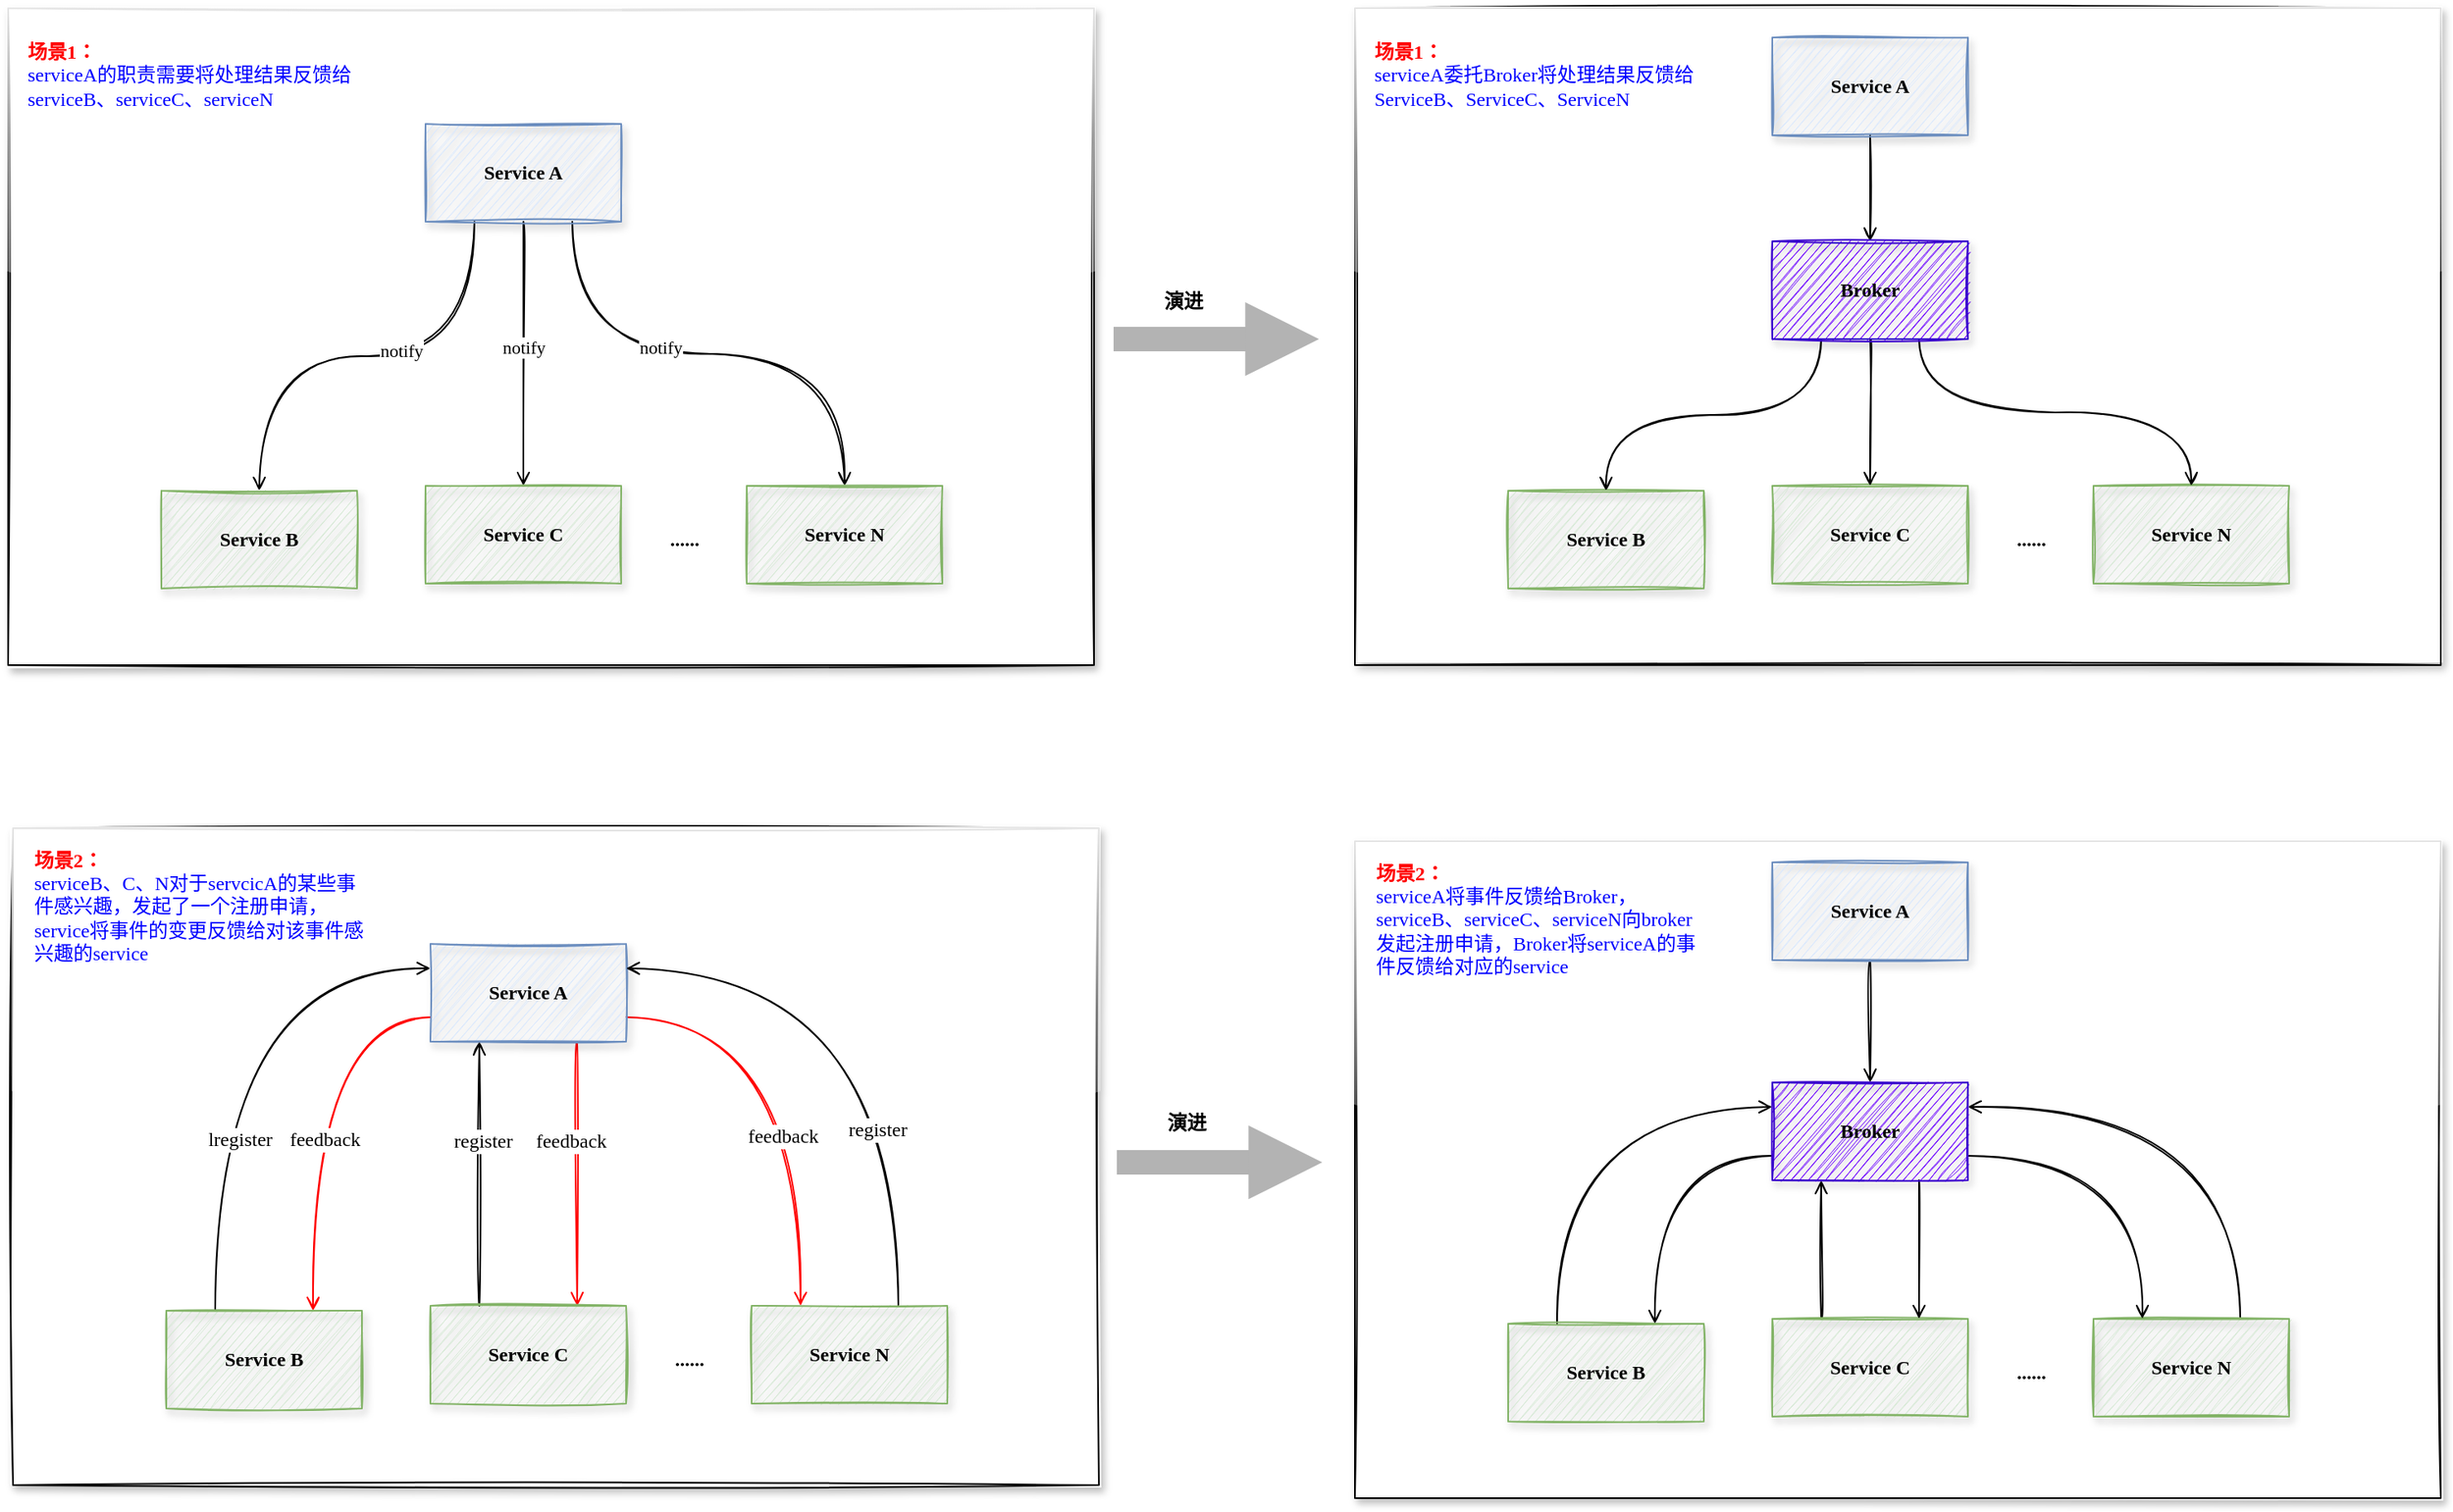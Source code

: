 <mxfile version="20.3.2" type="github">
  <diagram id="xd_ivLJh1A_-zqhclp_y" name="Page-1">
    <mxGraphModel dx="860" dy="485" grid="0" gridSize="10" guides="1" tooltips="1" connect="1" arrows="1" fold="1" page="1" pageScale="1" pageWidth="827" pageHeight="1169" math="0" shadow="0">
      <root>
        <mxCell id="0" />
        <mxCell id="1" parent="0" />
        <mxCell id="wBiFnpuhDJ96sovLaJxK-18" value="" style="rounded=0;whiteSpace=wrap;html=1;shadow=1;sketch=1;fontFamily=Indie Flower;fontSource=https%3A%2F%2Ffonts.googleapis.com%2Fcss%3Ffamily%3DIndie%2BFlower;glass=1;" vertex="1" parent="1">
          <mxGeometry x="84" y="40" width="666" height="403" as="geometry" />
        </mxCell>
        <mxCell id="wBiFnpuhDJ96sovLaJxK-11" style="edgeStyle=orthogonalEdgeStyle;orthogonalLoop=1;jettySize=auto;html=1;exitX=0.25;exitY=1;exitDx=0;exitDy=0;entryX=0.5;entryY=0;entryDx=0;entryDy=0;fontFamily=Indie Flower;fontSource=https%3A%2F%2Ffonts.googleapis.com%2Fcss%3Ffamily%3DIndie%2BFlower;endArrow=open;endFill=0;curved=1;sketch=1;shadow=0;" edge="1" parent="1" source="wBiFnpuhDJ96sovLaJxK-5" target="wBiFnpuhDJ96sovLaJxK-6">
          <mxGeometry relative="1" as="geometry" />
        </mxCell>
        <mxCell id="wBiFnpuhDJ96sovLaJxK-15" value="notify" style="edgeLabel;html=1;align=center;verticalAlign=middle;resizable=0;points=[];fontFamily=Indie Flower;" vertex="1" connectable="0" parent="wBiFnpuhDJ96sovLaJxK-11">
          <mxGeometry x="-0.143" y="-4" relative="1" as="geometry">
            <mxPoint as="offset" />
          </mxGeometry>
        </mxCell>
        <mxCell id="wBiFnpuhDJ96sovLaJxK-12" style="edgeStyle=orthogonalEdgeStyle;curved=1;sketch=1;orthogonalLoop=1;jettySize=auto;html=1;exitX=0.5;exitY=1;exitDx=0;exitDy=0;shadow=0;fontFamily=Indie Flower;fontSource=https%3A%2F%2Ffonts.googleapis.com%2Fcss%3Ffamily%3DIndie%2BFlower;endArrow=open;endFill=0;" edge="1" parent="1" source="wBiFnpuhDJ96sovLaJxK-5" target="wBiFnpuhDJ96sovLaJxK-9">
          <mxGeometry relative="1" as="geometry" />
        </mxCell>
        <mxCell id="wBiFnpuhDJ96sovLaJxK-16" value="notify" style="edgeLabel;html=1;align=center;verticalAlign=middle;resizable=0;points=[];fontFamily=Indie Flower;" vertex="1" connectable="0" parent="wBiFnpuhDJ96sovLaJxK-12">
          <mxGeometry x="-0.086" y="-1" relative="1" as="geometry">
            <mxPoint x="1" y="3" as="offset" />
          </mxGeometry>
        </mxCell>
        <mxCell id="wBiFnpuhDJ96sovLaJxK-13" style="edgeStyle=orthogonalEdgeStyle;curved=1;sketch=1;orthogonalLoop=1;jettySize=auto;html=1;exitX=0.75;exitY=1;exitDx=0;exitDy=0;shadow=0;fontFamily=Indie Flower;fontSource=https%3A%2F%2Ffonts.googleapis.com%2Fcss%3Ffamily%3DIndie%2BFlower;endArrow=open;endFill=0;" edge="1" parent="1" source="wBiFnpuhDJ96sovLaJxK-5" target="wBiFnpuhDJ96sovLaJxK-10">
          <mxGeometry relative="1" as="geometry" />
        </mxCell>
        <mxCell id="wBiFnpuhDJ96sovLaJxK-17" value="notify" style="edgeLabel;html=1;align=center;verticalAlign=middle;resizable=0;points=[];fontFamily=Indie Flower;" vertex="1" connectable="0" parent="wBiFnpuhDJ96sovLaJxK-13">
          <mxGeometry x="-0.089" relative="1" as="geometry">
            <mxPoint x="-15" y="-4" as="offset" />
          </mxGeometry>
        </mxCell>
        <mxCell id="wBiFnpuhDJ96sovLaJxK-5" value="&lt;b&gt;Service A&lt;/b&gt;" style="rounded=0;whiteSpace=wrap;html=1;fillColor=#dae8fc;strokeColor=#6c8ebf;sketch=1;shadow=1;fontFamily=Indie Flower;fontSource=https%3A%2F%2Ffonts.googleapis.com%2Fcss%3Ffamily%3DIndie%2BFlower;" vertex="1" parent="1">
          <mxGeometry x="340" y="111" width="120" height="60" as="geometry" />
        </mxCell>
        <mxCell id="wBiFnpuhDJ96sovLaJxK-6" value="&lt;b&gt;&lt;font data-font-src=&quot;https://fonts.googleapis.com/css?family=Indie+Flower&quot; face=&quot;Indie Flower&quot;&gt;Service B&lt;/font&gt;&lt;/b&gt;" style="rounded=0;whiteSpace=wrap;html=1;sketch=1;shadow=1;fillColor=#d5e8d4;strokeColor=#82b366;" vertex="1" parent="1">
          <mxGeometry x="178" y="336" width="120" height="60" as="geometry" />
        </mxCell>
        <mxCell id="wBiFnpuhDJ96sovLaJxK-9" value="&lt;b&gt;&lt;font data-font-src=&quot;https://fonts.googleapis.com/css?family=Indie+Flower&quot; face=&quot;Indie Flower&quot;&gt;Service C&lt;/font&gt;&lt;/b&gt;" style="rounded=0;whiteSpace=wrap;html=1;sketch=1;shadow=1;fillColor=#d5e8d4;strokeColor=#82b366;" vertex="1" parent="1">
          <mxGeometry x="340" y="333" width="120" height="60" as="geometry" />
        </mxCell>
        <mxCell id="wBiFnpuhDJ96sovLaJxK-10" value="&lt;b&gt;&lt;font data-font-src=&quot;https://fonts.googleapis.com/css?family=Indie+Flower&quot; face=&quot;Indie Flower&quot;&gt;Service N&lt;/font&gt;&lt;/b&gt;" style="rounded=0;whiteSpace=wrap;html=1;sketch=1;shadow=1;fillColor=#d5e8d4;strokeColor=#82b366;" vertex="1" parent="1">
          <mxGeometry x="537" y="333" width="120" height="60" as="geometry" />
        </mxCell>
        <mxCell id="wBiFnpuhDJ96sovLaJxK-14" value="......" style="text;html=1;strokeColor=none;fillColor=none;align=center;verticalAlign=middle;whiteSpace=wrap;rounded=0;shadow=1;sketch=1;fontFamily=Indie Flower;fontSource=https%3A%2F%2Ffonts.googleapis.com%2Fcss%3Ffamily%3DIndie%2BFlower;fontStyle=1" vertex="1" parent="1">
          <mxGeometry x="479" y="351" width="40" height="30" as="geometry" />
        </mxCell>
        <mxCell id="wBiFnpuhDJ96sovLaJxK-19" value="&lt;b&gt;&lt;font color=&quot;#ff0000&quot;&gt;场景1：&lt;/font&gt;&lt;br&gt;&lt;/b&gt;&lt;font data-font-src=&quot;https://fonts.googleapis.com/css?family=Indie+Flower&quot; style=&quot;font-size: 12px;&quot;&gt;serviceA&lt;/font&gt;的职责需要将处理结果反馈给&lt;font data-font-src=&quot;https://fonts.googleapis.com/css?family=Indie+Flower&quot;&gt;serviceB&lt;/font&gt;、&lt;font data-font-src=&quot;https://fonts.googleapis.com/css?family=Indie+Flower&quot;&gt;serviceC&lt;/font&gt;、&lt;font data-font-src=&quot;https://fonts.googleapis.com/css?family=Indie+Flower&quot;&gt;serviceN&lt;/font&gt;" style="text;html=1;strokeColor=none;fillColor=none;align=left;verticalAlign=middle;whiteSpace=wrap;rounded=0;shadow=1;glass=1;sketch=1;fontFamily=ZCOOL KuaiLe;fontSource=https%3A%2F%2Ffonts.googleapis.com%2Fcss%3Ffamily%3DZCOOL%2BKuaiLe;fontColor=#0000FF;" vertex="1" parent="1">
          <mxGeometry x="94" y="58" width="208" height="46" as="geometry" />
        </mxCell>
        <mxCell id="wBiFnpuhDJ96sovLaJxK-20" value="" style="rounded=0;whiteSpace=wrap;html=1;shadow=1;sketch=1;fontFamily=Indie Flower;fontSource=https%3A%2F%2Ffonts.googleapis.com%2Fcss%3Ffamily%3DIndie%2BFlower;glass=1;" vertex="1" parent="1">
          <mxGeometry x="87" y="543" width="666" height="403" as="geometry" />
        </mxCell>
        <mxCell id="wBiFnpuhDJ96sovLaJxK-40" style="edgeStyle=orthogonalEdgeStyle;curved=1;sketch=1;orthogonalLoop=1;jettySize=auto;html=1;exitX=0;exitY=0.75;exitDx=0;exitDy=0;entryX=0.75;entryY=0;entryDx=0;entryDy=0;shadow=0;fontFamily=Indie Flower;fontSource=https%3A%2F%2Ffonts.googleapis.com%2Fcss%3Ffamily%3DIndie%2BFlower;fontSize=12;fontColor=#000000;endArrow=open;endFill=0;strokeColor=#FF0000;" edge="1" parent="1" source="wBiFnpuhDJ96sovLaJxK-27" target="wBiFnpuhDJ96sovLaJxK-28">
          <mxGeometry relative="1" as="geometry" />
        </mxCell>
        <mxCell id="wBiFnpuhDJ96sovLaJxK-43" value="feedback" style="edgeLabel;html=1;align=center;verticalAlign=middle;resizable=0;points=[];fontSize=12;fontFamily=Indie Flower;fontColor=#000000;" vertex="1" connectable="0" parent="wBiFnpuhDJ96sovLaJxK-40">
          <mxGeometry x="0.167" y="7" relative="1" as="geometry">
            <mxPoint as="offset" />
          </mxGeometry>
        </mxCell>
        <mxCell id="wBiFnpuhDJ96sovLaJxK-41" style="edgeStyle=orthogonalEdgeStyle;curved=1;sketch=1;orthogonalLoop=1;jettySize=auto;html=1;exitX=0.75;exitY=1;exitDx=0;exitDy=0;entryX=0.75;entryY=0;entryDx=0;entryDy=0;shadow=0;strokeColor=#FF0000;fontFamily=Indie Flower;fontSource=https%3A%2F%2Ffonts.googleapis.com%2Fcss%3Ffamily%3DIndie%2BFlower;fontSize=12;fontColor=#000000;endArrow=open;endFill=0;" edge="1" parent="1" source="wBiFnpuhDJ96sovLaJxK-27" target="wBiFnpuhDJ96sovLaJxK-29">
          <mxGeometry relative="1" as="geometry" />
        </mxCell>
        <mxCell id="wBiFnpuhDJ96sovLaJxK-44" value="feedback" style="edgeLabel;html=1;align=center;verticalAlign=middle;resizable=0;points=[];fontSize=12;fontFamily=Indie Flower;fontColor=#000000;" vertex="1" connectable="0" parent="wBiFnpuhDJ96sovLaJxK-41">
          <mxGeometry x="-0.268" y="-3" relative="1" as="geometry">
            <mxPoint x="-1" y="1" as="offset" />
          </mxGeometry>
        </mxCell>
        <mxCell id="wBiFnpuhDJ96sovLaJxK-42" style="edgeStyle=orthogonalEdgeStyle;curved=1;sketch=1;orthogonalLoop=1;jettySize=auto;html=1;exitX=1;exitY=0.75;exitDx=0;exitDy=0;entryX=0.25;entryY=0;entryDx=0;entryDy=0;shadow=0;strokeColor=#FF0000;fontFamily=Indie Flower;fontSource=https%3A%2F%2Ffonts.googleapis.com%2Fcss%3Ffamily%3DIndie%2BFlower;fontSize=12;fontColor=#000000;endArrow=open;endFill=0;" edge="1" parent="1" source="wBiFnpuhDJ96sovLaJxK-27" target="wBiFnpuhDJ96sovLaJxK-30">
          <mxGeometry relative="1" as="geometry" />
        </mxCell>
        <mxCell id="wBiFnpuhDJ96sovLaJxK-45" value="feedback" style="edgeLabel;html=1;align=center;verticalAlign=middle;resizable=0;points=[];fontSize=12;fontFamily=Indie Flower;fontColor=#000000;" vertex="1" connectable="0" parent="wBiFnpuhDJ96sovLaJxK-42">
          <mxGeometry x="0.266" y="-11" relative="1" as="geometry">
            <mxPoint as="offset" />
          </mxGeometry>
        </mxCell>
        <mxCell id="wBiFnpuhDJ96sovLaJxK-27" value="&lt;b&gt;Service A&lt;/b&gt;" style="rounded=0;whiteSpace=wrap;html=1;fillColor=#dae8fc;strokeColor=#6c8ebf;sketch=1;shadow=1;fontFamily=Indie Flower;fontSource=https%3A%2F%2Ffonts.googleapis.com%2Fcss%3Ffamily%3DIndie%2BFlower;" vertex="1" parent="1">
          <mxGeometry x="343" y="614" width="120" height="60" as="geometry" />
        </mxCell>
        <mxCell id="wBiFnpuhDJ96sovLaJxK-33" style="edgeStyle=orthogonalEdgeStyle;curved=1;sketch=1;orthogonalLoop=1;jettySize=auto;html=1;exitX=0.25;exitY=0;exitDx=0;exitDy=0;entryX=0;entryY=0.25;entryDx=0;entryDy=0;shadow=0;fontFamily=Indie Flower;fontSource=https%3A%2F%2Ffonts.googleapis.com%2Fcss%3Ffamily%3DIndie%2BFlower;fontSize=12;fontColor=#0000FF;endArrow=open;endFill=0;" edge="1" parent="1" source="wBiFnpuhDJ96sovLaJxK-28" target="wBiFnpuhDJ96sovLaJxK-27">
          <mxGeometry relative="1" as="geometry" />
        </mxCell>
        <mxCell id="wBiFnpuhDJ96sovLaJxK-37" value="lregister" style="edgeLabel;html=1;align=center;verticalAlign=middle;resizable=0;points=[];fontSize=12;fontFamily=Indie Flower;fontColor=#000000;" vertex="1" connectable="0" parent="wBiFnpuhDJ96sovLaJxK-33">
          <mxGeometry x="-0.383" y="-15" relative="1" as="geometry">
            <mxPoint as="offset" />
          </mxGeometry>
        </mxCell>
        <mxCell id="wBiFnpuhDJ96sovLaJxK-28" value="&lt;b&gt;&lt;font data-font-src=&quot;https://fonts.googleapis.com/css?family=Indie+Flower&quot; face=&quot;Indie Flower&quot;&gt;Service B&lt;/font&gt;&lt;/b&gt;" style="rounded=0;whiteSpace=wrap;html=1;sketch=1;shadow=1;fillColor=#d5e8d4;strokeColor=#82b366;" vertex="1" parent="1">
          <mxGeometry x="181" y="839" width="120" height="60" as="geometry" />
        </mxCell>
        <mxCell id="wBiFnpuhDJ96sovLaJxK-34" style="edgeStyle=orthogonalEdgeStyle;curved=1;sketch=1;orthogonalLoop=1;jettySize=auto;html=1;exitX=0.25;exitY=0;exitDx=0;exitDy=0;shadow=0;fontFamily=Indie Flower;fontSource=https%3A%2F%2Ffonts.googleapis.com%2Fcss%3Ffamily%3DIndie%2BFlower;fontSize=12;fontColor=#0000FF;endArrow=open;endFill=0;entryX=0.25;entryY=1;entryDx=0;entryDy=0;" edge="1" parent="1" source="wBiFnpuhDJ96sovLaJxK-29" target="wBiFnpuhDJ96sovLaJxK-27">
          <mxGeometry relative="1" as="geometry" />
        </mxCell>
        <mxCell id="wBiFnpuhDJ96sovLaJxK-38" value="register" style="edgeLabel;html=1;align=center;verticalAlign=middle;resizable=0;points=[];fontSize=12;fontFamily=Indie Flower;fontColor=#000000;" vertex="1" connectable="0" parent="wBiFnpuhDJ96sovLaJxK-34">
          <mxGeometry x="0.189" y="-1" relative="1" as="geometry">
            <mxPoint x="1" y="-5" as="offset" />
          </mxGeometry>
        </mxCell>
        <mxCell id="wBiFnpuhDJ96sovLaJxK-29" value="&lt;b&gt;&lt;font data-font-src=&quot;https://fonts.googleapis.com/css?family=Indie+Flower&quot; face=&quot;Indie Flower&quot;&gt;Service C&lt;/font&gt;&lt;/b&gt;" style="rounded=0;whiteSpace=wrap;html=1;sketch=1;shadow=1;fillColor=#d5e8d4;strokeColor=#82b366;" vertex="1" parent="1">
          <mxGeometry x="343" y="836" width="120" height="60" as="geometry" />
        </mxCell>
        <mxCell id="wBiFnpuhDJ96sovLaJxK-35" style="edgeStyle=orthogonalEdgeStyle;curved=1;sketch=1;orthogonalLoop=1;jettySize=auto;html=1;exitX=0.75;exitY=0;exitDx=0;exitDy=0;entryX=1;entryY=0.25;entryDx=0;entryDy=0;shadow=0;fontFamily=Indie Flower;fontSource=https%3A%2F%2Ffonts.googleapis.com%2Fcss%3Ffamily%3DIndie%2BFlower;fontSize=12;fontColor=#0000FF;endArrow=open;endFill=0;" edge="1" parent="1" source="wBiFnpuhDJ96sovLaJxK-30" target="wBiFnpuhDJ96sovLaJxK-27">
          <mxGeometry relative="1" as="geometry" />
        </mxCell>
        <mxCell id="wBiFnpuhDJ96sovLaJxK-39" value="register" style="edgeLabel;html=1;align=center;verticalAlign=middle;resizable=0;points=[];fontSize=12;fontFamily=Indie Flower;fontColor=#000000;" vertex="1" connectable="0" parent="wBiFnpuhDJ96sovLaJxK-35">
          <mxGeometry x="-0.397" y="14" relative="1" as="geometry">
            <mxPoint x="1" y="5" as="offset" />
          </mxGeometry>
        </mxCell>
        <mxCell id="wBiFnpuhDJ96sovLaJxK-30" value="&lt;b&gt;&lt;font data-font-src=&quot;https://fonts.googleapis.com/css?family=Indie+Flower&quot; face=&quot;Indie Flower&quot;&gt;Service N&lt;/font&gt;&lt;/b&gt;" style="rounded=0;whiteSpace=wrap;html=1;sketch=1;shadow=1;fillColor=#d5e8d4;strokeColor=#82b366;" vertex="1" parent="1">
          <mxGeometry x="540" y="836" width="120" height="60" as="geometry" />
        </mxCell>
        <mxCell id="wBiFnpuhDJ96sovLaJxK-31" value="......" style="text;html=1;strokeColor=none;fillColor=none;align=center;verticalAlign=middle;whiteSpace=wrap;rounded=0;shadow=1;sketch=1;fontFamily=Indie Flower;fontSource=https%3A%2F%2Ffonts.googleapis.com%2Fcss%3Ffamily%3DIndie%2BFlower;fontStyle=1" vertex="1" parent="1">
          <mxGeometry x="482" y="854" width="40" height="30" as="geometry" />
        </mxCell>
        <mxCell id="wBiFnpuhDJ96sovLaJxK-32" value="&lt;b&gt;&lt;font color=&quot;#ff0000&quot;&gt;场景2：&lt;/font&gt;&lt;br&gt;&lt;/b&gt;&lt;font data-font-src=&quot;https://fonts.googleapis.com/css?family=Indie+Flower&quot; style=&quot;font-size: 12px;&quot;&gt;serviceB、C、N对于servcicA的某些事件感兴趣，发起了一个注册申请，service将事件的变更反馈给对该事件感兴趣的service&lt;/font&gt;" style="text;html=1;strokeColor=none;fillColor=none;align=left;verticalAlign=middle;whiteSpace=wrap;rounded=0;shadow=1;glass=1;sketch=1;fontFamily=ZCOOL KuaiLe;fontSource=https%3A%2F%2Ffonts.googleapis.com%2Fcss%3Ffamily%3DZCOOL%2BKuaiLe;fontColor=#0000FF;" vertex="1" parent="1">
          <mxGeometry x="98" y="576" width="207" height="30" as="geometry" />
        </mxCell>
        <mxCell id="wBiFnpuhDJ96sovLaJxK-46" value="" style="endArrow=block;html=1;rounded=0;sketch=0;strokeColor=#B3B3B3;strokeWidth=15;endFill=1;shadow=0;fontFamily=ZCOOL KuaiLe;fontSource=https%3A%2F%2Ffonts.googleapis.com%2Fcss%3Ffamily%3DZCOOL%2BKuaiLe;fontSize=12;fontColor=#000000;curved=1;" edge="1" parent="1">
          <mxGeometry relative="1" as="geometry">
            <mxPoint x="762" y="243" as="sourcePoint" />
            <mxPoint x="888" y="243" as="targetPoint" />
          </mxGeometry>
        </mxCell>
        <mxCell id="wBiFnpuhDJ96sovLaJxK-47" value="" style="endArrow=block;html=1;rounded=0;sketch=0;strokeColor=#B3B3B3;strokeWidth=15;endFill=1;shadow=0;fontFamily=ZCOOL KuaiLe;fontSource=https%3A%2F%2Ffonts.googleapis.com%2Fcss%3Ffamily%3DZCOOL%2BKuaiLe;fontSize=12;fontColor=#000000;curved=1;" edge="1" parent="1">
          <mxGeometry relative="1" as="geometry">
            <mxPoint x="764" y="748" as="sourcePoint" />
            <mxPoint x="890" y="748" as="targetPoint" />
          </mxGeometry>
        </mxCell>
        <mxCell id="wBiFnpuhDJ96sovLaJxK-48" value="" style="rounded=0;whiteSpace=wrap;html=1;shadow=1;sketch=1;fontFamily=Indie Flower;fontSource=https%3A%2F%2Ffonts.googleapis.com%2Fcss%3Ffamily%3DIndie%2BFlower;glass=1;" vertex="1" parent="1">
          <mxGeometry x="910" y="40" width="666" height="403" as="geometry" />
        </mxCell>
        <mxCell id="wBiFnpuhDJ96sovLaJxK-83" style="edgeStyle=orthogonalEdgeStyle;curved=1;sketch=1;orthogonalLoop=1;jettySize=auto;html=1;exitX=0.5;exitY=1;exitDx=0;exitDy=0;shadow=0;strokeColor=#000000;strokeWidth=1;fontFamily=ZCOOL KuaiLe;fontSource=https%3A%2F%2Ffonts.googleapis.com%2Fcss%3Ffamily%3DZCOOL%2BKuaiLe;fontSize=12;fontColor=#000000;endArrow=open;endFill=0;" edge="1" parent="1" source="wBiFnpuhDJ96sovLaJxK-55" target="wBiFnpuhDJ96sovLaJxK-80">
          <mxGeometry relative="1" as="geometry" />
        </mxCell>
        <mxCell id="wBiFnpuhDJ96sovLaJxK-55" value="&lt;b&gt;Service A&lt;/b&gt;" style="rounded=0;whiteSpace=wrap;html=1;fillColor=#dae8fc;strokeColor=#6c8ebf;sketch=1;shadow=1;fontFamily=Indie Flower;fontSource=https%3A%2F%2Ffonts.googleapis.com%2Fcss%3Ffamily%3DIndie%2BFlower;" vertex="1" parent="1">
          <mxGeometry x="1166" y="58" width="120" height="60" as="geometry" />
        </mxCell>
        <mxCell id="wBiFnpuhDJ96sovLaJxK-56" value="&lt;b&gt;&lt;font data-font-src=&quot;https://fonts.googleapis.com/css?family=Indie+Flower&quot; face=&quot;Indie Flower&quot;&gt;Service B&lt;/font&gt;&lt;/b&gt;" style="rounded=0;whiteSpace=wrap;html=1;sketch=1;shadow=1;fillColor=#d5e8d4;strokeColor=#82b366;" vertex="1" parent="1">
          <mxGeometry x="1004" y="336" width="120" height="60" as="geometry" />
        </mxCell>
        <mxCell id="wBiFnpuhDJ96sovLaJxK-57" value="&lt;b&gt;&lt;font data-font-src=&quot;https://fonts.googleapis.com/css?family=Indie+Flower&quot; face=&quot;Indie Flower&quot;&gt;Service C&lt;/font&gt;&lt;/b&gt;" style="rounded=0;whiteSpace=wrap;html=1;sketch=1;shadow=1;fillColor=#d5e8d4;strokeColor=#82b366;" vertex="1" parent="1">
          <mxGeometry x="1166" y="333" width="120" height="60" as="geometry" />
        </mxCell>
        <mxCell id="wBiFnpuhDJ96sovLaJxK-58" value="&lt;b&gt;&lt;font data-font-src=&quot;https://fonts.googleapis.com/css?family=Indie+Flower&quot; face=&quot;Indie Flower&quot;&gt;Service N&lt;/font&gt;&lt;/b&gt;" style="rounded=0;whiteSpace=wrap;html=1;sketch=1;shadow=1;fillColor=#d5e8d4;strokeColor=#82b366;" vertex="1" parent="1">
          <mxGeometry x="1363" y="333" width="120" height="60" as="geometry" />
        </mxCell>
        <mxCell id="wBiFnpuhDJ96sovLaJxK-59" value="......" style="text;html=1;strokeColor=none;fillColor=none;align=center;verticalAlign=middle;whiteSpace=wrap;rounded=0;shadow=1;sketch=1;fontFamily=Indie Flower;fontSource=https%3A%2F%2Ffonts.googleapis.com%2Fcss%3Ffamily%3DIndie%2BFlower;fontStyle=1" vertex="1" parent="1">
          <mxGeometry x="1305" y="351" width="40" height="30" as="geometry" />
        </mxCell>
        <mxCell id="wBiFnpuhDJ96sovLaJxK-60" value="&lt;b&gt;&lt;font color=&quot;#ff0000&quot;&gt;场景1：&lt;/font&gt;&lt;br&gt;&lt;/b&gt;&lt;font data-font-src=&quot;https://fonts.googleapis.com/css?family=Indie+Flower&quot; style=&quot;font-size: 12px;&quot;&gt;serviceA委托Broker将处理结果反馈给ServiceB、ServiceC、ServiceN&lt;/font&gt;" style="text;html=1;strokeColor=none;fillColor=none;align=left;verticalAlign=middle;whiteSpace=wrap;rounded=0;shadow=1;glass=1;sketch=1;fontFamily=ZCOOL KuaiLe;fontSource=https%3A%2F%2Ffonts.googleapis.com%2Fcss%3Ffamily%3DZCOOL%2BKuaiLe;fontColor=#0000FF;" vertex="1" parent="1">
          <mxGeometry x="920" y="58" width="208" height="46" as="geometry" />
        </mxCell>
        <mxCell id="wBiFnpuhDJ96sovLaJxK-61" value="" style="rounded=0;whiteSpace=wrap;html=1;shadow=1;sketch=1;fontFamily=Indie Flower;fontSource=https%3A%2F%2Ffonts.googleapis.com%2Fcss%3Ffamily%3DIndie%2BFlower;glass=1;" vertex="1" parent="1">
          <mxGeometry x="910" y="551" width="666" height="403" as="geometry" />
        </mxCell>
        <mxCell id="wBiFnpuhDJ96sovLaJxK-94" style="edgeStyle=orthogonalEdgeStyle;curved=1;sketch=1;orthogonalLoop=1;jettySize=auto;html=1;exitX=0.5;exitY=1;exitDx=0;exitDy=0;shadow=0;strokeColor=#000000;strokeWidth=1;fontFamily=ZCOOL KuaiLe;fontSource=https%3A%2F%2Ffonts.googleapis.com%2Fcss%3Ffamily%3DZCOOL%2BKuaiLe;fontSize=12;fontColor=#000000;endArrow=open;endFill=0;" edge="1" parent="1" source="wBiFnpuhDJ96sovLaJxK-68" target="wBiFnpuhDJ96sovLaJxK-87">
          <mxGeometry relative="1" as="geometry" />
        </mxCell>
        <mxCell id="wBiFnpuhDJ96sovLaJxK-68" value="&lt;b&gt;Service A&lt;/b&gt;" style="rounded=0;whiteSpace=wrap;html=1;fillColor=#dae8fc;strokeColor=#6c8ebf;sketch=1;shadow=1;fontFamily=Indie Flower;fontSource=https%3A%2F%2Ffonts.googleapis.com%2Fcss%3Ffamily%3DIndie%2BFlower;" vertex="1" parent="1">
          <mxGeometry x="1166" y="564" width="120" height="60" as="geometry" />
        </mxCell>
        <mxCell id="wBiFnpuhDJ96sovLaJxK-88" style="edgeStyle=orthogonalEdgeStyle;curved=1;sketch=1;orthogonalLoop=1;jettySize=auto;html=1;exitX=0.25;exitY=0;exitDx=0;exitDy=0;entryX=0;entryY=0.25;entryDx=0;entryDy=0;shadow=0;strokeColor=#000000;strokeWidth=1;fontFamily=ZCOOL KuaiLe;fontSource=https%3A%2F%2Ffonts.googleapis.com%2Fcss%3Ffamily%3DZCOOL%2BKuaiLe;fontSize=12;fontColor=#000000;endArrow=open;endFill=0;" edge="1" parent="1" source="wBiFnpuhDJ96sovLaJxK-71" target="wBiFnpuhDJ96sovLaJxK-87">
          <mxGeometry relative="1" as="geometry" />
        </mxCell>
        <mxCell id="wBiFnpuhDJ96sovLaJxK-71" value="&lt;b&gt;&lt;font data-font-src=&quot;https://fonts.googleapis.com/css?family=Indie+Flower&quot; face=&quot;Indie Flower&quot;&gt;Service B&lt;/font&gt;&lt;/b&gt;" style="rounded=0;whiteSpace=wrap;html=1;sketch=1;shadow=1;fillColor=#d5e8d4;strokeColor=#82b366;" vertex="1" parent="1">
          <mxGeometry x="1004" y="847" width="120" height="60" as="geometry" />
        </mxCell>
        <mxCell id="wBiFnpuhDJ96sovLaJxK-89" style="edgeStyle=orthogonalEdgeStyle;curved=1;sketch=1;orthogonalLoop=1;jettySize=auto;html=1;exitX=0.25;exitY=0;exitDx=0;exitDy=0;entryX=0.25;entryY=1;entryDx=0;entryDy=0;shadow=0;strokeColor=#000000;strokeWidth=1;fontFamily=ZCOOL KuaiLe;fontSource=https%3A%2F%2Ffonts.googleapis.com%2Fcss%3Ffamily%3DZCOOL%2BKuaiLe;fontSize=12;fontColor=#000000;endArrow=open;endFill=0;" edge="1" parent="1" source="wBiFnpuhDJ96sovLaJxK-74" target="wBiFnpuhDJ96sovLaJxK-87">
          <mxGeometry relative="1" as="geometry" />
        </mxCell>
        <mxCell id="wBiFnpuhDJ96sovLaJxK-74" value="&lt;b&gt;&lt;font data-font-src=&quot;https://fonts.googleapis.com/css?family=Indie+Flower&quot; face=&quot;Indie Flower&quot;&gt;Service C&lt;/font&gt;&lt;/b&gt;" style="rounded=0;whiteSpace=wrap;html=1;sketch=1;shadow=1;fillColor=#d5e8d4;strokeColor=#82b366;" vertex="1" parent="1">
          <mxGeometry x="1166" y="844" width="120" height="60" as="geometry" />
        </mxCell>
        <mxCell id="wBiFnpuhDJ96sovLaJxK-90" style="edgeStyle=orthogonalEdgeStyle;curved=1;sketch=1;orthogonalLoop=1;jettySize=auto;html=1;exitX=0.75;exitY=0;exitDx=0;exitDy=0;entryX=1;entryY=0.25;entryDx=0;entryDy=0;shadow=0;strokeColor=#000000;strokeWidth=1;fontFamily=ZCOOL KuaiLe;fontSource=https%3A%2F%2Ffonts.googleapis.com%2Fcss%3Ffamily%3DZCOOL%2BKuaiLe;fontSize=12;fontColor=#000000;endArrow=open;endFill=0;" edge="1" parent="1" source="wBiFnpuhDJ96sovLaJxK-77" target="wBiFnpuhDJ96sovLaJxK-87">
          <mxGeometry relative="1" as="geometry" />
        </mxCell>
        <mxCell id="wBiFnpuhDJ96sovLaJxK-77" value="&lt;b&gt;&lt;font data-font-src=&quot;https://fonts.googleapis.com/css?family=Indie+Flower&quot; face=&quot;Indie Flower&quot;&gt;Service N&lt;/font&gt;&lt;/b&gt;" style="rounded=0;whiteSpace=wrap;html=1;sketch=1;shadow=1;fillColor=#d5e8d4;strokeColor=#82b366;" vertex="1" parent="1">
          <mxGeometry x="1363" y="844" width="120" height="60" as="geometry" />
        </mxCell>
        <mxCell id="wBiFnpuhDJ96sovLaJxK-78" value="......" style="text;html=1;strokeColor=none;fillColor=none;align=center;verticalAlign=middle;whiteSpace=wrap;rounded=0;shadow=1;sketch=1;fontFamily=Indie Flower;fontSource=https%3A%2F%2Ffonts.googleapis.com%2Fcss%3Ffamily%3DIndie%2BFlower;fontStyle=1" vertex="1" parent="1">
          <mxGeometry x="1305" y="862" width="40" height="30" as="geometry" />
        </mxCell>
        <mxCell id="wBiFnpuhDJ96sovLaJxK-79" value="&lt;b&gt;&lt;font color=&quot;#ff0000&quot;&gt;场景2：&lt;/font&gt;&lt;br&gt;&lt;/b&gt;&lt;font data-font-src=&quot;https://fonts.googleapis.com/css?family=Indie+Flower&quot; style=&quot;font-size: 12px;&quot;&gt;serviceA将事件反馈给Broker，serviceB、serviceC、serviceN向broker发起注册申请，Broker将serviceA的事件反馈给对应的service&lt;/font&gt;" style="text;html=1;strokeColor=none;fillColor=none;align=left;verticalAlign=middle;whiteSpace=wrap;rounded=0;shadow=1;glass=1;sketch=1;fontFamily=ZCOOL KuaiLe;fontSource=https%3A%2F%2Ffonts.googleapis.com%2Fcss%3Ffamily%3DZCOOL%2BKuaiLe;fontColor=#0000FF;" vertex="1" parent="1">
          <mxGeometry x="921" y="584" width="207" height="30" as="geometry" />
        </mxCell>
        <mxCell id="wBiFnpuhDJ96sovLaJxK-84" style="edgeStyle=orthogonalEdgeStyle;curved=1;sketch=1;orthogonalLoop=1;jettySize=auto;html=1;exitX=0.25;exitY=1;exitDx=0;exitDy=0;entryX=0.5;entryY=0;entryDx=0;entryDy=0;shadow=0;strokeColor=#000000;strokeWidth=1;fontFamily=ZCOOL KuaiLe;fontSource=https%3A%2F%2Ffonts.googleapis.com%2Fcss%3Ffamily%3DZCOOL%2BKuaiLe;fontSize=12;fontColor=#000000;endArrow=open;endFill=0;" edge="1" parent="1" source="wBiFnpuhDJ96sovLaJxK-80" target="wBiFnpuhDJ96sovLaJxK-56">
          <mxGeometry relative="1" as="geometry" />
        </mxCell>
        <mxCell id="wBiFnpuhDJ96sovLaJxK-85" style="edgeStyle=orthogonalEdgeStyle;curved=1;sketch=1;orthogonalLoop=1;jettySize=auto;html=1;entryX=0.5;entryY=0;entryDx=0;entryDy=0;shadow=0;strokeColor=#000000;strokeWidth=1;fontFamily=ZCOOL KuaiLe;fontSource=https%3A%2F%2Ffonts.googleapis.com%2Fcss%3Ffamily%3DZCOOL%2BKuaiLe;fontSize=12;fontColor=#000000;endArrow=open;endFill=0;" edge="1" parent="1" source="wBiFnpuhDJ96sovLaJxK-80" target="wBiFnpuhDJ96sovLaJxK-57">
          <mxGeometry relative="1" as="geometry" />
        </mxCell>
        <mxCell id="wBiFnpuhDJ96sovLaJxK-86" style="edgeStyle=orthogonalEdgeStyle;curved=1;sketch=1;orthogonalLoop=1;jettySize=auto;html=1;exitX=0.75;exitY=1;exitDx=0;exitDy=0;shadow=0;strokeColor=#000000;strokeWidth=1;fontFamily=ZCOOL KuaiLe;fontSource=https%3A%2F%2Ffonts.googleapis.com%2Fcss%3Ffamily%3DZCOOL%2BKuaiLe;fontSize=12;fontColor=#000000;endArrow=open;endFill=0;" edge="1" parent="1" source="wBiFnpuhDJ96sovLaJxK-80" target="wBiFnpuhDJ96sovLaJxK-58">
          <mxGeometry relative="1" as="geometry" />
        </mxCell>
        <mxCell id="wBiFnpuhDJ96sovLaJxK-80" value="&lt;b&gt;&lt;font color=&quot;#000000&quot;&gt;Broker&lt;/font&gt;&lt;/b&gt;" style="rounded=0;whiteSpace=wrap;html=1;fillColor=#6a00ff;strokeColor=#3700CC;sketch=1;shadow=1;fontFamily=Indie Flower;fontSource=https%3A%2F%2Ffonts.googleapis.com%2Fcss%3Ffamily%3DIndie%2BFlower;fontColor=#ffffff;" vertex="1" parent="1">
          <mxGeometry x="1166" y="183" width="120" height="60" as="geometry" />
        </mxCell>
        <mxCell id="wBiFnpuhDJ96sovLaJxK-81" value="演进" style="text;html=1;strokeColor=none;fillColor=none;align=center;verticalAlign=middle;whiteSpace=wrap;rounded=0;shadow=1;glass=1;sketch=1;fontFamily=ZCOOL KuaiLe;fontSource=https%3A%2F%2Ffonts.googleapis.com%2Fcss%3Ffamily%3DZCOOL%2BKuaiLe;fontSize=12;fontColor=#000000;fontStyle=1" vertex="1" parent="1">
          <mxGeometry x="775" y="205" width="60" height="30" as="geometry" />
        </mxCell>
        <mxCell id="wBiFnpuhDJ96sovLaJxK-82" value="演进" style="text;html=1;strokeColor=none;fillColor=none;align=center;verticalAlign=middle;whiteSpace=wrap;rounded=0;shadow=1;glass=1;sketch=1;fontFamily=ZCOOL KuaiLe;fontSource=https%3A%2F%2Ffonts.googleapis.com%2Fcss%3Ffamily%3DZCOOL%2BKuaiLe;fontSize=12;fontColor=#000000;fontStyle=1" vertex="1" parent="1">
          <mxGeometry x="777" y="709" width="60" height="30" as="geometry" />
        </mxCell>
        <mxCell id="wBiFnpuhDJ96sovLaJxK-91" style="edgeStyle=orthogonalEdgeStyle;curved=1;sketch=1;orthogonalLoop=1;jettySize=auto;html=1;exitX=1;exitY=0.75;exitDx=0;exitDy=0;entryX=0.25;entryY=0;entryDx=0;entryDy=0;shadow=0;strokeColor=#000000;strokeWidth=1;fontFamily=ZCOOL KuaiLe;fontSource=https%3A%2F%2Ffonts.googleapis.com%2Fcss%3Ffamily%3DZCOOL%2BKuaiLe;fontSize=12;fontColor=#000000;endArrow=open;endFill=0;" edge="1" parent="1" source="wBiFnpuhDJ96sovLaJxK-87" target="wBiFnpuhDJ96sovLaJxK-77">
          <mxGeometry relative="1" as="geometry" />
        </mxCell>
        <mxCell id="wBiFnpuhDJ96sovLaJxK-92" style="edgeStyle=orthogonalEdgeStyle;curved=1;sketch=1;orthogonalLoop=1;jettySize=auto;html=1;exitX=0.75;exitY=1;exitDx=0;exitDy=0;entryX=0.75;entryY=0;entryDx=0;entryDy=0;shadow=0;strokeColor=#000000;strokeWidth=1;fontFamily=ZCOOL KuaiLe;fontSource=https%3A%2F%2Ffonts.googleapis.com%2Fcss%3Ffamily%3DZCOOL%2BKuaiLe;fontSize=12;fontColor=#000000;endArrow=open;endFill=0;" edge="1" parent="1" source="wBiFnpuhDJ96sovLaJxK-87" target="wBiFnpuhDJ96sovLaJxK-74">
          <mxGeometry relative="1" as="geometry" />
        </mxCell>
        <mxCell id="wBiFnpuhDJ96sovLaJxK-93" style="edgeStyle=orthogonalEdgeStyle;curved=1;sketch=1;orthogonalLoop=1;jettySize=auto;html=1;exitX=0;exitY=0.75;exitDx=0;exitDy=0;entryX=0.75;entryY=0;entryDx=0;entryDy=0;shadow=0;strokeColor=#000000;strokeWidth=1;fontFamily=ZCOOL KuaiLe;fontSource=https%3A%2F%2Ffonts.googleapis.com%2Fcss%3Ffamily%3DZCOOL%2BKuaiLe;fontSize=12;fontColor=#000000;endArrow=open;endFill=0;" edge="1" parent="1" source="wBiFnpuhDJ96sovLaJxK-87" target="wBiFnpuhDJ96sovLaJxK-71">
          <mxGeometry relative="1" as="geometry" />
        </mxCell>
        <mxCell id="wBiFnpuhDJ96sovLaJxK-87" value="&lt;b&gt;&lt;font color=&quot;#000000&quot;&gt;Broker&lt;/font&gt;&lt;/b&gt;" style="rounded=0;whiteSpace=wrap;html=1;fillColor=#6a00ff;strokeColor=#3700CC;sketch=1;shadow=1;fontFamily=Indie Flower;fontSource=https%3A%2F%2Ffonts.googleapis.com%2Fcss%3Ffamily%3DIndie%2BFlower;fontColor=#ffffff;" vertex="1" parent="1">
          <mxGeometry x="1166" y="699" width="120" height="60" as="geometry" />
        </mxCell>
      </root>
    </mxGraphModel>
  </diagram>
</mxfile>
